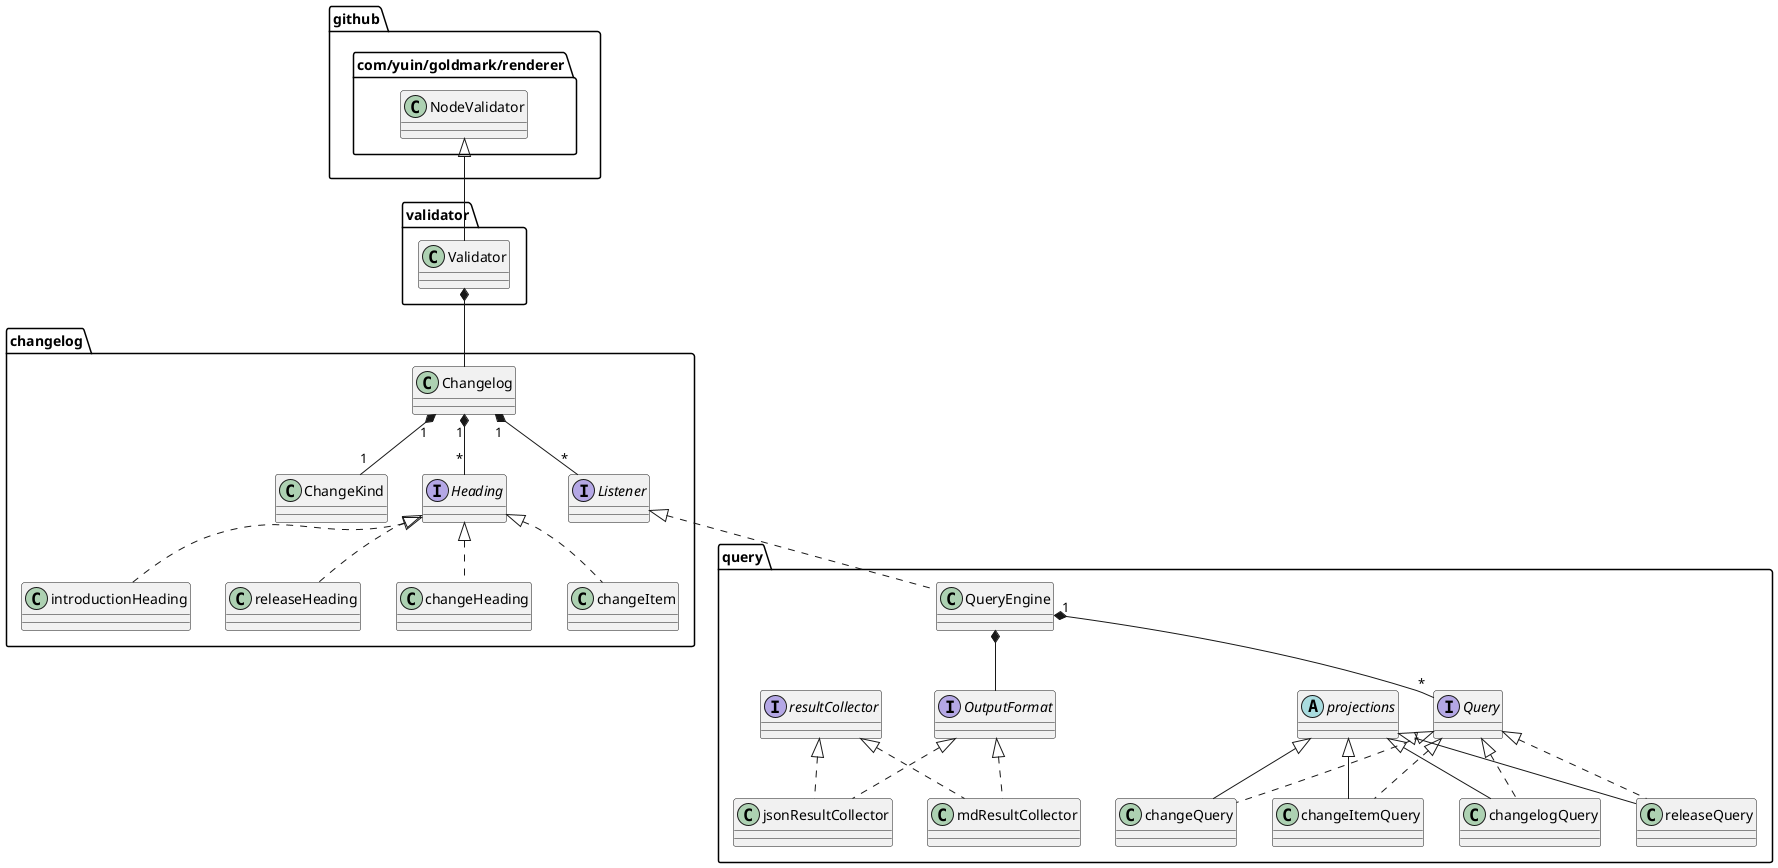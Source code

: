 @startuml
"github.com/yuin/goldmark/renderer.NodeValidator" <|-- validator.Validator
validator.Validator *-- changelog.Changelog
changelog.Changelog "1" *-- "1" changelog.ChangeKind
changelog.Changelog "1" *-- "*" changelog.Heading
changelog.Changelog "1" *-- "*" changelog.Listener
changelog.Heading <|.. changelog.changeHeading
changelog.Heading <|.. changelog.changeItem
changelog.Heading <|.. changelog.introductionHeading
changelog.Heading <|.. changelog.releaseHeading
changelog.Listener <|.. query.QueryEngine
interface changelog.Heading
interface changelog.Listener
query.QueryEngine *-- query.OutputFormat
query.QueryEngine "1" *-- "*" query.Query
query.Query <|.. query.changelogQuery
query.Query <|.. query.releaseQuery
query.Query <|.. query.changeQuery
query.Query <|.. query.changeItemQuery
query.projections <|-- query.changelogQuery
query.projections <|-- query.releaseQuery
query.projections <|-- query.changeQuery
query.projections <|-- query.changeItemQuery
query.OutputFormat <|.. query.jsonResultCollector
query.OutputFormat <|.. query.mdResultCollector
query.resultCollector <|.. query.jsonResultCollector
query.resultCollector <|.. query.mdResultCollector
interface query.OutputFormat
abstract query.projections
interface query.Query
interface query.resultCollector
@enduml
